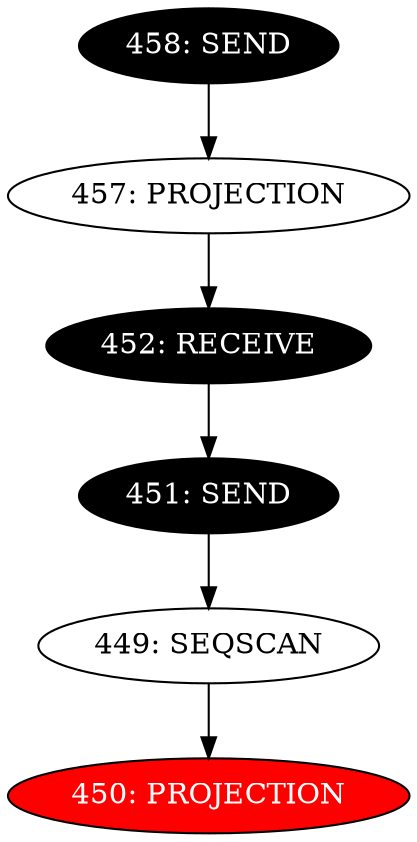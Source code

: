 digraph name {
449 [label="449: SEQSCAN" ];
449 -> 450;
450 [label="450: PROJECTION" fontcolor="white" style="filled" fillcolor="red"];
451 [label="451: SEND" fontcolor="white" style="filled" fillcolor="black"];
451 -> 449;
452 [label="452: RECEIVE" fontcolor="white" style="filled" fillcolor="black"];
452 -> 451;
457 [label="457: PROJECTION" ];
457 -> 452;
458 [label="458: SEND" fontcolor="white" style="filled" fillcolor="black"];
458 -> 457;

}

